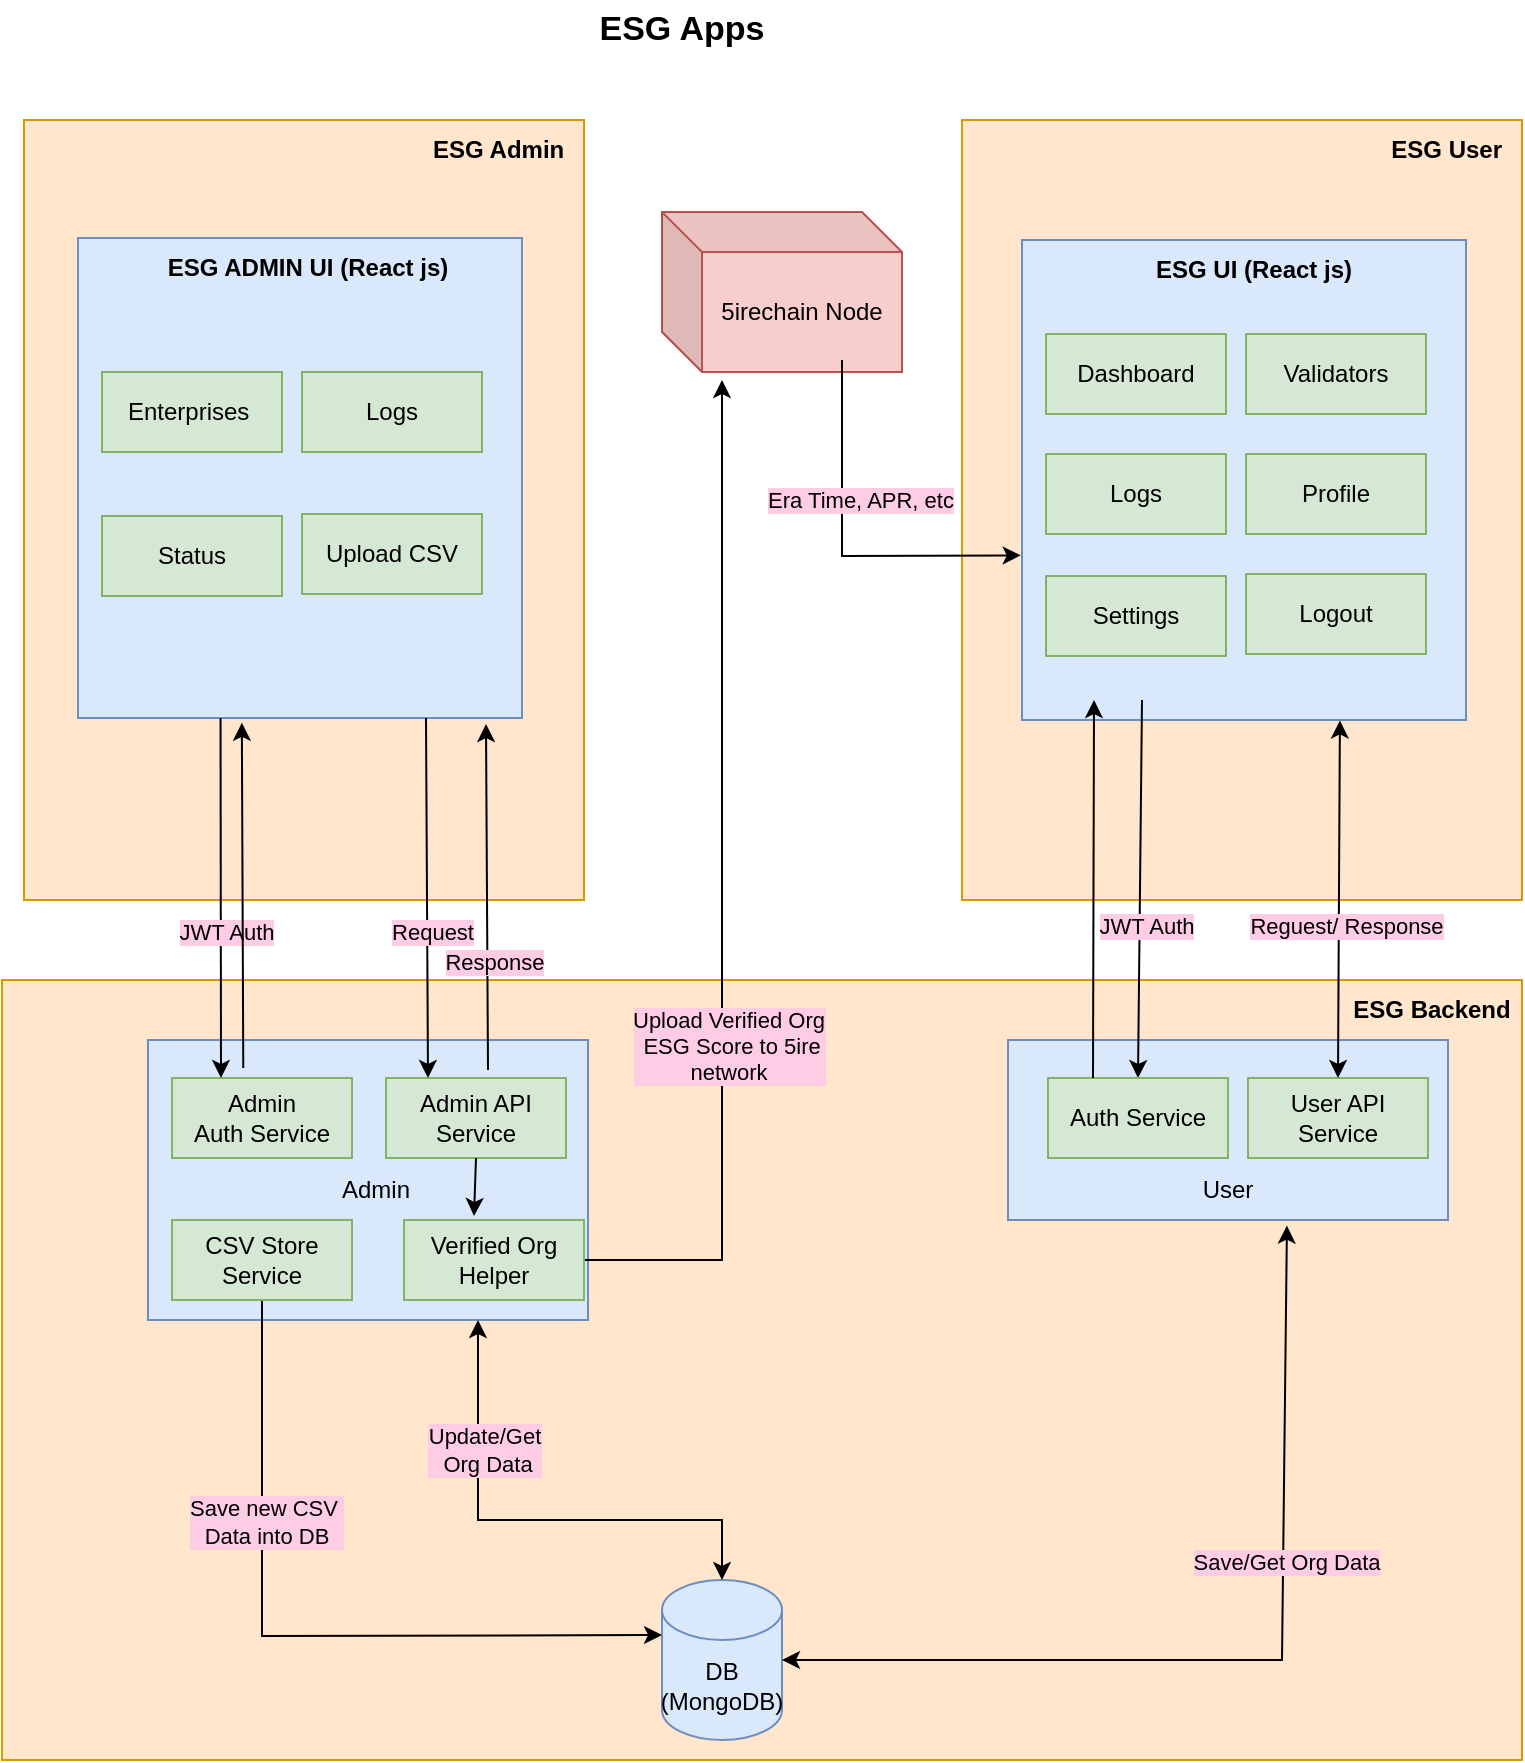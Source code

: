 <mxfile version="21.6.2" type="github">
  <diagram name="Page-1" id="aj00ORtfpLPkY7saenWm">
    <mxGraphModel dx="1026" dy="584" grid="1" gridSize="10" guides="1" tooltips="1" connect="1" arrows="1" fold="1" page="1" pageScale="1" pageWidth="827" pageHeight="1169" math="0" shadow="0">
      <root>
        <mxCell id="0" />
        <mxCell id="1" parent="0" />
        <mxCell id="An4C48waC3ODYYh6WrG2-1" value="&lt;b&gt;&lt;font style=&quot;font-size: 17px;&quot;&gt;ESG Apps&lt;/font&gt;&lt;/b&gt;" style="text;html=1;strokeColor=none;fillColor=none;align=center;verticalAlign=middle;whiteSpace=wrap;rounded=0;" parent="1" vertex="1">
          <mxGeometry x="270" y="40" width="220" height="30" as="geometry" />
        </mxCell>
        <mxCell id="An4C48waC3ODYYh6WrG2-2" value="" style="rounded=0;whiteSpace=wrap;html=1;fillColor=#ffe6cc;strokeColor=#d79b00;" parent="1" vertex="1">
          <mxGeometry x="51" y="100" width="280" height="390" as="geometry" />
        </mxCell>
        <mxCell id="An4C48waC3ODYYh6WrG2-3" value="" style="rounded=0;whiteSpace=wrap;html=1;fillColor=#ffe6cc;strokeColor=#d79b00;" parent="1" vertex="1">
          <mxGeometry x="520" y="100" width="280" height="390" as="geometry" />
        </mxCell>
        <mxCell id="An4C48waC3ODYYh6WrG2-4" value="" style="rounded=0;whiteSpace=wrap;html=1;fillColor=#ffe6cc;strokeColor=#d79b00;" parent="1" vertex="1">
          <mxGeometry x="40" y="530" width="760" height="390" as="geometry" />
        </mxCell>
        <mxCell id="An4C48waC3ODYYh6WrG2-5" value="ESG User&amp;nbsp;" style="text;html=1;strokeColor=none;fillColor=none;align=center;verticalAlign=middle;whiteSpace=wrap;rounded=0;fontStyle=1" parent="1" vertex="1">
          <mxGeometry x="729" y="100" width="70" height="30" as="geometry" />
        </mxCell>
        <mxCell id="An4C48waC3ODYYh6WrG2-6" value="ESG Admin&amp;nbsp;" style="text;html=1;strokeColor=none;fillColor=none;align=center;verticalAlign=middle;whiteSpace=wrap;rounded=0;fontStyle=1" parent="1" vertex="1">
          <mxGeometry x="250" y="100" width="80" height="30" as="geometry" />
        </mxCell>
        <mxCell id="An4C48waC3ODYYh6WrG2-7" value="ESG Backend" style="text;html=1;strokeColor=none;fillColor=none;align=center;verticalAlign=middle;whiteSpace=wrap;rounded=0;fontStyle=1" parent="1" vertex="1">
          <mxGeometry x="710" y="530" width="90" height="30" as="geometry" />
        </mxCell>
        <mxCell id="An4C48waC3ODYYh6WrG2-8" value="" style="rounded=0;whiteSpace=wrap;html=1;fillColor=#dae8fc;strokeColor=#6c8ebf;" parent="1" vertex="1">
          <mxGeometry x="550" y="160" width="222" height="240" as="geometry" />
        </mxCell>
        <mxCell id="An4C48waC3ODYYh6WrG2-9" value="Dashboard" style="rounded=0;whiteSpace=wrap;html=1;fillColor=#d5e8d4;strokeColor=#82b366;" parent="1" vertex="1">
          <mxGeometry x="562" y="207" width="90" height="40" as="geometry" />
        </mxCell>
        <mxCell id="An4C48waC3ODYYh6WrG2-10" value="Validators" style="rounded=0;whiteSpace=wrap;html=1;fillColor=#d5e8d4;strokeColor=#82b366;" parent="1" vertex="1">
          <mxGeometry x="662" y="207" width="90" height="40" as="geometry" />
        </mxCell>
        <mxCell id="An4C48waC3ODYYh6WrG2-11" value="Logs" style="rounded=0;whiteSpace=wrap;html=1;fillColor=#d5e8d4;strokeColor=#82b366;" parent="1" vertex="1">
          <mxGeometry x="562" y="267" width="90" height="40" as="geometry" />
        </mxCell>
        <mxCell id="An4C48waC3ODYYh6WrG2-12" value="Profile" style="rounded=0;whiteSpace=wrap;html=1;fillColor=#d5e8d4;strokeColor=#82b366;" parent="1" vertex="1">
          <mxGeometry x="662" y="267" width="90" height="40" as="geometry" />
        </mxCell>
        <mxCell id="An4C48waC3ODYYh6WrG2-13" value="Settings" style="rounded=0;whiteSpace=wrap;html=1;fillColor=#d5e8d4;strokeColor=#82b366;" parent="1" vertex="1">
          <mxGeometry x="562" y="328" width="90" height="40" as="geometry" />
        </mxCell>
        <mxCell id="An4C48waC3ODYYh6WrG2-14" value="ESG UI (React js)" style="text;html=1;strokeColor=none;fillColor=none;align=center;verticalAlign=middle;whiteSpace=wrap;rounded=0;fontStyle=1" parent="1" vertex="1">
          <mxGeometry x="613" y="160" width="106" height="30" as="geometry" />
        </mxCell>
        <mxCell id="An4C48waC3ODYYh6WrG2-16" value="" style="rounded=0;whiteSpace=wrap;html=1;fillColor=#dae8fc;strokeColor=#6c8ebf;" parent="1" vertex="1">
          <mxGeometry x="543" y="560" width="220" height="90" as="geometry" />
        </mxCell>
        <mxCell id="An4C48waC3ODYYh6WrG2-18" value="" style="endArrow=classic;html=1;rounded=0;entryX=0.5;entryY=0;entryDx=0;entryDy=0;" parent="1" target="An4C48waC3ODYYh6WrG2-19" edge="1">
          <mxGeometry width="50" height="50" relative="1" as="geometry">
            <mxPoint x="610" y="390" as="sourcePoint" />
            <mxPoint x="534" y="560" as="targetPoint" />
          </mxGeometry>
        </mxCell>
        <mxCell id="An4C48waC3ODYYh6WrG2-20" value="JWT Auth" style="edgeLabel;html=1;align=center;verticalAlign=middle;resizable=0;points=[];labelBackgroundColor=#FFCCE6;" parent="An4C48waC3ODYYh6WrG2-18" vertex="1" connectable="0">
          <mxGeometry x="-0.004" y="2" relative="1" as="geometry">
            <mxPoint x="1" y="19" as="offset" />
          </mxGeometry>
        </mxCell>
        <mxCell id="An4C48waC3ODYYh6WrG2-19" value="Auth Service" style="rounded=0;whiteSpace=wrap;html=1;fillColor=#d5e8d4;strokeColor=#82b366;" parent="1" vertex="1">
          <mxGeometry x="563" y="579" width="90" height="40" as="geometry" />
        </mxCell>
        <mxCell id="An4C48waC3ODYYh6WrG2-21" value="" style="endArrow=classic;html=1;rounded=0;exitX=0.25;exitY=0;exitDx=0;exitDy=0;" parent="1" source="An4C48waC3ODYYh6WrG2-19" edge="1">
          <mxGeometry width="50" height="50" relative="1" as="geometry">
            <mxPoint x="512" y="560" as="sourcePoint" />
            <mxPoint x="586" y="390" as="targetPoint" />
          </mxGeometry>
        </mxCell>
        <mxCell id="An4C48waC3ODYYh6WrG2-23" value="Logout" style="rounded=0;whiteSpace=wrap;html=1;fillColor=#d5e8d4;strokeColor=#82b366;" parent="1" vertex="1">
          <mxGeometry x="662" y="327" width="90" height="40" as="geometry" />
        </mxCell>
        <mxCell id="An4C48waC3ODYYh6WrG2-24" value="User API Service" style="rounded=0;whiteSpace=wrap;html=1;fillColor=#d5e8d4;strokeColor=#82b366;" parent="1" vertex="1">
          <mxGeometry x="663" y="579" width="90" height="40" as="geometry" />
        </mxCell>
        <mxCell id="An4C48waC3ODYYh6WrG2-25" value="" style="endArrow=classic;startArrow=classic;html=1;rounded=0;entryX=0.5;entryY=0;entryDx=0;entryDy=0;exitX=0.716;exitY=1.001;exitDx=0;exitDy=0;exitPerimeter=0;" parent="1" source="An4C48waC3ODYYh6WrG2-8" target="An4C48waC3ODYYh6WrG2-24" edge="1">
          <mxGeometry width="50" height="50" relative="1" as="geometry">
            <mxPoint x="580" y="360" as="sourcePoint" />
            <mxPoint x="630" y="310" as="targetPoint" />
          </mxGeometry>
        </mxCell>
        <mxCell id="An4C48waC3ODYYh6WrG2-26" value="Reguest/ Response" style="edgeLabel;html=1;align=center;verticalAlign=middle;resizable=0;points=[];labelBackgroundColor=#FFCCE6;" parent="An4C48waC3ODYYh6WrG2-25" vertex="1" connectable="0">
          <mxGeometry x="-0.028" y="3" relative="1" as="geometry">
            <mxPoint y="15" as="offset" />
          </mxGeometry>
        </mxCell>
        <mxCell id="An4C48waC3ODYYh6WrG2-27" value="" style="rounded=0;whiteSpace=wrap;html=1;fillColor=#dae8fc;strokeColor=#6c8ebf;" parent="1" vertex="1">
          <mxGeometry x="78" y="159" width="222" height="240" as="geometry" />
        </mxCell>
        <mxCell id="An4C48waC3ODYYh6WrG2-28" value="Enterprises&amp;nbsp;" style="rounded=0;whiteSpace=wrap;html=1;fillColor=#d5e8d4;strokeColor=#82b366;" parent="1" vertex="1">
          <mxGeometry x="90" y="226" width="90" height="40" as="geometry" />
        </mxCell>
        <mxCell id="An4C48waC3ODYYh6WrG2-29" value="Logs" style="rounded=0;whiteSpace=wrap;html=1;fillColor=#d5e8d4;strokeColor=#82b366;" parent="1" vertex="1">
          <mxGeometry x="190" y="226" width="90" height="40" as="geometry" />
        </mxCell>
        <mxCell id="An4C48waC3ODYYh6WrG2-30" value="Status" style="rounded=0;whiteSpace=wrap;html=1;fillColor=#d5e8d4;strokeColor=#82b366;" parent="1" vertex="1">
          <mxGeometry x="90" y="298" width="90" height="40" as="geometry" />
        </mxCell>
        <mxCell id="An4C48waC3ODYYh6WrG2-31" value="Upload CSV" style="rounded=0;whiteSpace=wrap;html=1;fillColor=#d5e8d4;strokeColor=#82b366;" parent="1" vertex="1">
          <mxGeometry x="190" y="297" width="90" height="40" as="geometry" />
        </mxCell>
        <mxCell id="An4C48waC3ODYYh6WrG2-33" value="ESG ADMIN UI (React js)" style="text;html=1;strokeColor=none;fillColor=none;align=center;verticalAlign=middle;whiteSpace=wrap;rounded=0;fontStyle=1" parent="1" vertex="1">
          <mxGeometry x="113" y="159" width="160" height="30" as="geometry" />
        </mxCell>
        <mxCell id="An4C48waC3ODYYh6WrG2-36" value="User" style="text;html=1;strokeColor=none;fillColor=none;align=center;verticalAlign=middle;whiteSpace=wrap;rounded=0;" parent="1" vertex="1">
          <mxGeometry x="623" y="620" width="60" height="30" as="geometry" />
        </mxCell>
        <mxCell id="An4C48waC3ODYYh6WrG2-37" value="" style="rounded=0;whiteSpace=wrap;html=1;fillColor=#dae8fc;strokeColor=#6c8ebf;" parent="1" vertex="1">
          <mxGeometry x="113" y="560" width="220" height="140" as="geometry" />
        </mxCell>
        <mxCell id="An4C48waC3ODYYh6WrG2-38" value="Admin&lt;br&gt;Auth Service" style="rounded=0;whiteSpace=wrap;html=1;fillColor=#d5e8d4;strokeColor=#82b366;" parent="1" vertex="1">
          <mxGeometry x="125" y="579" width="90" height="40" as="geometry" />
        </mxCell>
        <mxCell id="An4C48waC3ODYYh6WrG2-39" value="Admin API Service" style="rounded=0;whiteSpace=wrap;html=1;fillColor=#d5e8d4;strokeColor=#82b366;" parent="1" vertex="1">
          <mxGeometry x="232" y="579" width="90" height="40" as="geometry" />
        </mxCell>
        <mxCell id="An4C48waC3ODYYh6WrG2-40" value="Admin" style="text;html=1;strokeColor=none;fillColor=none;align=center;verticalAlign=middle;whiteSpace=wrap;rounded=0;" parent="1" vertex="1">
          <mxGeometry x="197" y="620" width="60" height="30" as="geometry" />
        </mxCell>
        <mxCell id="An4C48waC3ODYYh6WrG2-41" value="" style="endArrow=classic;html=1;rounded=0;exitX=0.312;exitY=1;exitDx=0;exitDy=0;entryX=0.25;entryY=0;entryDx=0;entryDy=0;exitPerimeter=0;" parent="1" edge="1">
          <mxGeometry width="50" height="50" relative="1" as="geometry">
            <mxPoint x="149.264" y="399" as="sourcePoint" />
            <mxPoint x="149.5" y="579" as="targetPoint" />
          </mxGeometry>
        </mxCell>
        <mxCell id="An4C48waC3ODYYh6WrG2-42" value="JWT Auth" style="edgeLabel;html=1;align=center;verticalAlign=middle;resizable=0;points=[];labelBackgroundColor=#FFCCE6;" parent="An4C48waC3ODYYh6WrG2-41" vertex="1" connectable="0">
          <mxGeometry x="-0.004" y="2" relative="1" as="geometry">
            <mxPoint y="17" as="offset" />
          </mxGeometry>
        </mxCell>
        <mxCell id="An4C48waC3ODYYh6WrG2-43" value="" style="endArrow=classic;html=1;rounded=0;exitX=0.396;exitY=-0.125;exitDx=0;exitDy=0;exitPerimeter=0;entryX=0.369;entryY=1.01;entryDx=0;entryDy=0;entryPerimeter=0;" parent="1" source="An4C48waC3ODYYh6WrG2-38" target="An4C48waC3ODYYh6WrG2-27" edge="1">
          <mxGeometry width="50" height="50" relative="1" as="geometry">
            <mxPoint x="523" y="589" as="sourcePoint" />
            <mxPoint x="276" y="390" as="targetPoint" />
          </mxGeometry>
        </mxCell>
        <mxCell id="An4C48waC3ODYYh6WrG2-46" value="DB&lt;br&gt;(MongoDB)" style="shape=cylinder3;whiteSpace=wrap;html=1;boundedLbl=1;backgroundOutline=1;size=15;fillColor=#dae8fc;strokeColor=#6c8ebf;" parent="1" vertex="1">
          <mxGeometry x="370" y="830" width="60" height="80" as="geometry" />
        </mxCell>
        <mxCell id="An4C48waC3ODYYh6WrG2-47" value="" style="endArrow=classic;startArrow=classic;html=1;rounded=0;entryX=0.634;entryY=1.031;entryDx=0;entryDy=0;entryPerimeter=0;exitX=1;exitY=0.5;exitDx=0;exitDy=0;exitPerimeter=0;" parent="1" source="An4C48waC3ODYYh6WrG2-46" target="An4C48waC3ODYYh6WrG2-16" edge="1">
          <mxGeometry width="50" height="50" relative="1" as="geometry">
            <mxPoint x="410" y="560" as="sourcePoint" />
            <mxPoint x="460" y="510" as="targetPoint" />
            <Array as="points">
              <mxPoint x="680" y="870" />
            </Array>
          </mxGeometry>
        </mxCell>
        <mxCell id="An4C48waC3ODYYh6WrG2-48" value="Save/Get Org Data" style="edgeLabel;html=1;align=center;verticalAlign=middle;resizable=0;points=[];labelBackgroundColor=#FFCCE6;" parent="An4C48waC3ODYYh6WrG2-47" vertex="1" connectable="0">
          <mxGeometry x="0.281" y="-1" relative="1" as="geometry">
            <mxPoint as="offset" />
          </mxGeometry>
        </mxCell>
        <mxCell id="An4C48waC3ODYYh6WrG2-49" value="" style="endArrow=classic;startArrow=classic;html=1;rounded=0;exitX=0.5;exitY=0;exitDx=0;exitDy=0;exitPerimeter=0;entryX=0.75;entryY=1;entryDx=0;entryDy=0;" parent="1" source="An4C48waC3ODYYh6WrG2-46" target="An4C48waC3ODYYh6WrG2-37" edge="1">
          <mxGeometry width="50" height="50" relative="1" as="geometry">
            <mxPoint x="440" y="880" as="sourcePoint" />
            <mxPoint x="278" y="710" as="targetPoint" />
            <Array as="points">
              <mxPoint x="400" y="800" />
              <mxPoint x="278" y="800" />
            </Array>
          </mxGeometry>
        </mxCell>
        <mxCell id="An4C48waC3ODYYh6WrG2-50" value="Update/Get&lt;br&gt;&amp;nbsp;Org Data" style="edgeLabel;html=1;align=center;verticalAlign=middle;resizable=0;points=[];labelBackgroundColor=#FFCCE6;" parent="An4C48waC3ODYYh6WrG2-49" vertex="1" connectable="0">
          <mxGeometry x="0.281" y="-1" relative="1" as="geometry">
            <mxPoint x="2" y="-26" as="offset" />
          </mxGeometry>
        </mxCell>
        <mxCell id="An4C48waC3ODYYh6WrG2-53" value="" style="endArrow=classic;html=1;rounded=0;exitX=0.5;exitY=1;exitDx=0;exitDy=0;entryX=0;entryY=0;entryDx=0;entryDy=27.5;entryPerimeter=0;" parent="1" source="V0E6zdXbjAgcJj4s2fHZ-1" target="An4C48waC3ODYYh6WrG2-46" edge="1">
          <mxGeometry width="50" height="50" relative="1" as="geometry">
            <mxPoint x="147" y="770" as="sourcePoint" />
            <mxPoint x="460" y="520" as="targetPoint" />
            <Array as="points">
              <mxPoint x="170" y="858" />
            </Array>
          </mxGeometry>
        </mxCell>
        <mxCell id="An4C48waC3ODYYh6WrG2-56" value="5irechain Node" style="shape=cube;whiteSpace=wrap;html=1;boundedLbl=1;backgroundOutline=1;darkOpacity=0.05;darkOpacity2=0.1;fillColor=#f8cecc;strokeColor=#b85450;" parent="1" vertex="1">
          <mxGeometry x="370" y="146" width="120" height="80" as="geometry" />
        </mxCell>
        <mxCell id="An4C48waC3ODYYh6WrG2-57" value="" style="endArrow=classic;html=1;rounded=0;entryX=-0.003;entryY=0.657;entryDx=0;entryDy=0;entryPerimeter=0;" parent="1" target="An4C48waC3ODYYh6WrG2-8" edge="1">
          <mxGeometry width="50" height="50" relative="1" as="geometry">
            <mxPoint x="460" y="220" as="sourcePoint" />
            <mxPoint x="460" y="470" as="targetPoint" />
            <Array as="points">
              <mxPoint x="460" y="318" />
            </Array>
          </mxGeometry>
        </mxCell>
        <mxCell id="An4C48waC3ODYYh6WrG2-58" value="Era Time, APR, etc" style="edgeLabel;html=1;align=center;verticalAlign=middle;resizable=0;points=[];labelBackgroundColor=#FFCCE6;" parent="An4C48waC3ODYYh6WrG2-57" vertex="1" connectable="0">
          <mxGeometry x="0.186" relative="1" as="geometry">
            <mxPoint x="-4" y="-28" as="offset" />
          </mxGeometry>
        </mxCell>
        <mxCell id="An4C48waC3ODYYh6WrG2-59" value="" style="endArrow=classic;html=1;rounded=0;" parent="1" source="V0E6zdXbjAgcJj4s2fHZ-3" edge="1">
          <mxGeometry width="50" height="50" relative="1" as="geometry">
            <mxPoint x="410" y="520" as="sourcePoint" />
            <mxPoint x="400" y="230" as="targetPoint" />
            <Array as="points">
              <mxPoint x="400" y="670" />
            </Array>
          </mxGeometry>
        </mxCell>
        <mxCell id="An4C48waC3ODYYh6WrG2-61" value="Upload Verified Org&lt;br&gt;&amp;nbsp;ESG Score to&amp;nbsp;5ire &lt;br&gt;network" style="edgeLabel;html=1;align=center;verticalAlign=middle;resizable=0;points=[];labelBackgroundColor=#FFCCE6;" parent="An4C48waC3ODYYh6WrG2-59" vertex="1" connectable="0">
          <mxGeometry x="-0.092" y="1" relative="1" as="geometry">
            <mxPoint x="4" y="55" as="offset" />
          </mxGeometry>
        </mxCell>
        <mxCell id="V0E6zdXbjAgcJj4s2fHZ-1" value="CSV Store Service" style="rounded=0;whiteSpace=wrap;html=1;fillColor=#d5e8d4;strokeColor=#82b366;" vertex="1" parent="1">
          <mxGeometry x="125" y="650" width="90" height="40" as="geometry" />
        </mxCell>
        <mxCell id="V0E6zdXbjAgcJj4s2fHZ-2" value="Save new CSV&amp;nbsp;&lt;br&gt;Data into DB" style="edgeLabel;html=1;align=center;verticalAlign=middle;resizable=0;points=[];labelBackgroundColor=#FFCCE6;" vertex="1" connectable="0" parent="1">
          <mxGeometry x="241" y="740" as="geometry">
            <mxPoint x="-69" y="61" as="offset" />
          </mxGeometry>
        </mxCell>
        <mxCell id="V0E6zdXbjAgcJj4s2fHZ-3" value="Verified Org&lt;br&gt;Helper" style="rounded=0;whiteSpace=wrap;html=1;fillColor=#d5e8d4;strokeColor=#82b366;" vertex="1" parent="1">
          <mxGeometry x="241" y="650" width="90" height="40" as="geometry" />
        </mxCell>
        <mxCell id="V0E6zdXbjAgcJj4s2fHZ-4" value="" style="endArrow=classic;html=1;rounded=0;exitX=0.312;exitY=1;exitDx=0;exitDy=0;entryX=0.25;entryY=0;entryDx=0;entryDy=0;exitPerimeter=0;" edge="1" parent="1">
          <mxGeometry width="50" height="50" relative="1" as="geometry">
            <mxPoint x="252" y="399" as="sourcePoint" />
            <mxPoint x="253" y="579" as="targetPoint" />
          </mxGeometry>
        </mxCell>
        <mxCell id="V0E6zdXbjAgcJj4s2fHZ-5" value="Request" style="edgeLabel;html=1;align=center;verticalAlign=middle;resizable=0;points=[];labelBackgroundColor=#FFCCE6;" vertex="1" connectable="0" parent="V0E6zdXbjAgcJj4s2fHZ-4">
          <mxGeometry x="-0.004" y="2" relative="1" as="geometry">
            <mxPoint y="17" as="offset" />
          </mxGeometry>
        </mxCell>
        <mxCell id="V0E6zdXbjAgcJj4s2fHZ-6" value="" style="endArrow=classic;html=1;rounded=0;exitX=0.396;exitY=-0.125;exitDx=0;exitDy=0;exitPerimeter=0;entryX=0.369;entryY=1.01;entryDx=0;entryDy=0;entryPerimeter=0;" edge="1" parent="1">
          <mxGeometry width="50" height="50" relative="1" as="geometry">
            <mxPoint x="283" y="575" as="sourcePoint" />
            <mxPoint x="282" y="402" as="targetPoint" />
          </mxGeometry>
        </mxCell>
        <mxCell id="V0E6zdXbjAgcJj4s2fHZ-7" value="Response" style="edgeLabel;html=1;align=center;verticalAlign=middle;resizable=0;points=[];labelBackgroundColor=#FFCCE6;" vertex="1" connectable="0" parent="1">
          <mxGeometry x="289.5" y="523.988" as="geometry">
            <mxPoint x="-4" y="-3" as="offset" />
          </mxGeometry>
        </mxCell>
        <mxCell id="V0E6zdXbjAgcJj4s2fHZ-8" value="" style="endArrow=classic;html=1;rounded=0;exitX=0.5;exitY=1;exitDx=0;exitDy=0;entryX=0.389;entryY=-0.05;entryDx=0;entryDy=0;entryPerimeter=0;" edge="1" parent="1" source="An4C48waC3ODYYh6WrG2-39" target="V0E6zdXbjAgcJj4s2fHZ-3">
          <mxGeometry width="50" height="50" relative="1" as="geometry">
            <mxPoint x="380" y="610" as="sourcePoint" />
            <mxPoint x="430" y="560" as="targetPoint" />
          </mxGeometry>
        </mxCell>
      </root>
    </mxGraphModel>
  </diagram>
</mxfile>
